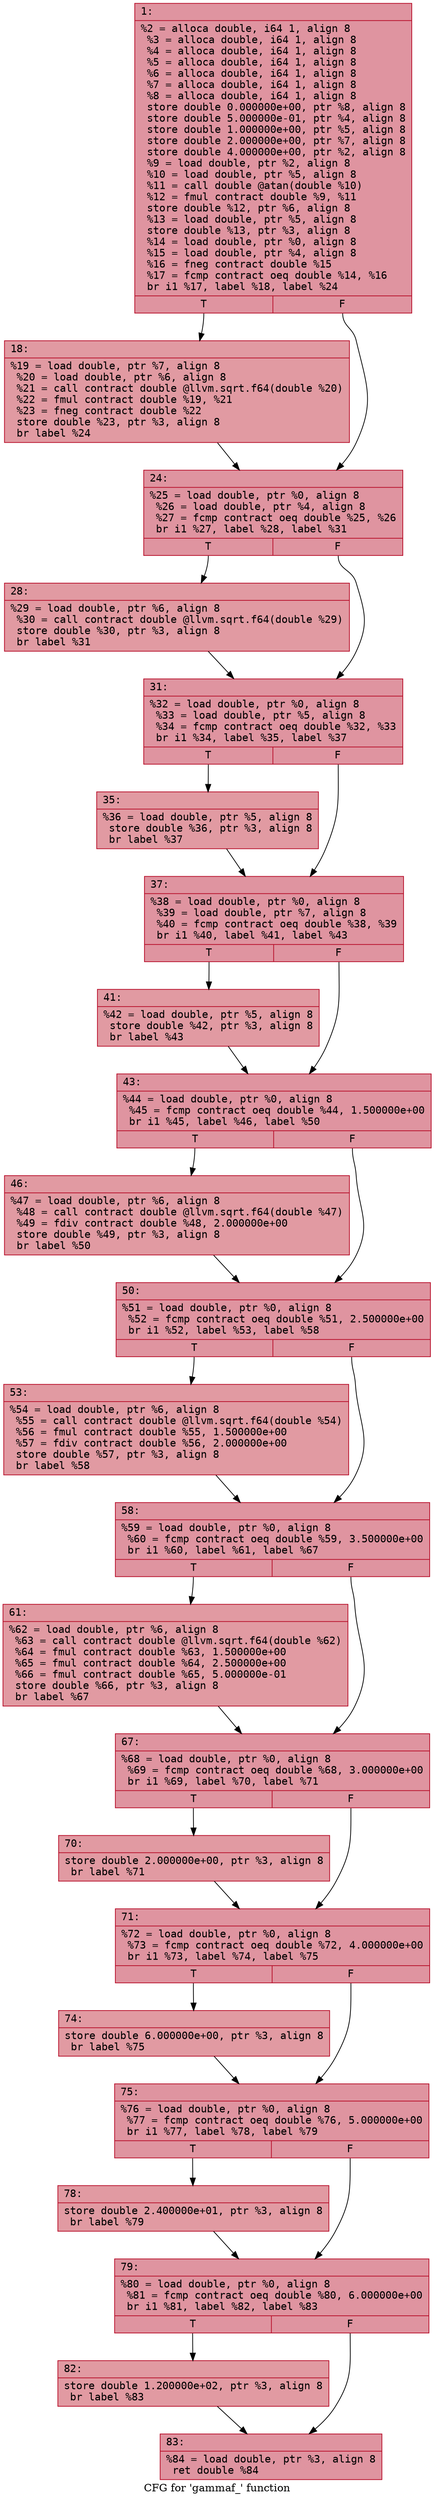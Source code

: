 digraph "CFG for 'gammaf_' function" {
	label="CFG for 'gammaf_' function";

	Node0x55ec17307870 [shape=record,color="#b70d28ff", style=filled, fillcolor="#b70d2870" fontname="Courier",label="{1:\l|  %2 = alloca double, i64 1, align 8\l  %3 = alloca double, i64 1, align 8\l  %4 = alloca double, i64 1, align 8\l  %5 = alloca double, i64 1, align 8\l  %6 = alloca double, i64 1, align 8\l  %7 = alloca double, i64 1, align 8\l  %8 = alloca double, i64 1, align 8\l  store double 0.000000e+00, ptr %8, align 8\l  store double 5.000000e-01, ptr %4, align 8\l  store double 1.000000e+00, ptr %5, align 8\l  store double 2.000000e+00, ptr %7, align 8\l  store double 4.000000e+00, ptr %2, align 8\l  %9 = load double, ptr %2, align 8\l  %10 = load double, ptr %5, align 8\l  %11 = call double @atan(double %10)\l  %12 = fmul contract double %9, %11\l  store double %12, ptr %6, align 8\l  %13 = load double, ptr %5, align 8\l  store double %13, ptr %3, align 8\l  %14 = load double, ptr %0, align 8\l  %15 = load double, ptr %4, align 8\l  %16 = fneg contract double %15\l  %17 = fcmp contract oeq double %14, %16\l  br i1 %17, label %18, label %24\l|{<s0>T|<s1>F}}"];
	Node0x55ec17307870:s0 -> Node0x55ec1730ba70[tooltip="1 -> 18\nProbability 62.50%" ];
	Node0x55ec17307870:s1 -> Node0x55ec1730bac0[tooltip="1 -> 24\nProbability 37.50%" ];
	Node0x55ec1730ba70 [shape=record,color="#b70d28ff", style=filled, fillcolor="#bb1b2c70" fontname="Courier",label="{18:\l|  %19 = load double, ptr %7, align 8\l  %20 = load double, ptr %6, align 8\l  %21 = call contract double @llvm.sqrt.f64(double %20)\l  %22 = fmul contract double %19, %21\l  %23 = fneg contract double %22\l  store double %23, ptr %3, align 8\l  br label %24\l}"];
	Node0x55ec1730ba70 -> Node0x55ec1730bac0[tooltip="18 -> 24\nProbability 100.00%" ];
	Node0x55ec1730bac0 [shape=record,color="#b70d28ff", style=filled, fillcolor="#b70d2870" fontname="Courier",label="{24:\l|  %25 = load double, ptr %0, align 8\l  %26 = load double, ptr %4, align 8\l  %27 = fcmp contract oeq double %25, %26\l  br i1 %27, label %28, label %31\l|{<s0>T|<s1>F}}"];
	Node0x55ec1730bac0:s0 -> Node0x55ec1730c1d0[tooltip="24 -> 28\nProbability 62.50%" ];
	Node0x55ec1730bac0:s1 -> Node0x55ec1730c220[tooltip="24 -> 31\nProbability 37.50%" ];
	Node0x55ec1730c1d0 [shape=record,color="#b70d28ff", style=filled, fillcolor="#bb1b2c70" fontname="Courier",label="{28:\l|  %29 = load double, ptr %6, align 8\l  %30 = call contract double @llvm.sqrt.f64(double %29)\l  store double %30, ptr %3, align 8\l  br label %31\l}"];
	Node0x55ec1730c1d0 -> Node0x55ec1730c220[tooltip="28 -> 31\nProbability 100.00%" ];
	Node0x55ec1730c220 [shape=record,color="#b70d28ff", style=filled, fillcolor="#b70d2870" fontname="Courier",label="{31:\l|  %32 = load double, ptr %0, align 8\l  %33 = load double, ptr %5, align 8\l  %34 = fcmp contract oeq double %32, %33\l  br i1 %34, label %35, label %37\l|{<s0>T|<s1>F}}"];
	Node0x55ec1730c220:s0 -> Node0x55ec1730c730[tooltip="31 -> 35\nProbability 62.50%" ];
	Node0x55ec1730c220:s1 -> Node0x55ec1730c780[tooltip="31 -> 37\nProbability 37.50%" ];
	Node0x55ec1730c730 [shape=record,color="#b70d28ff", style=filled, fillcolor="#bb1b2c70" fontname="Courier",label="{35:\l|  %36 = load double, ptr %5, align 8\l  store double %36, ptr %3, align 8\l  br label %37\l}"];
	Node0x55ec1730c730 -> Node0x55ec1730c780[tooltip="35 -> 37\nProbability 100.00%" ];
	Node0x55ec1730c780 [shape=record,color="#b70d28ff", style=filled, fillcolor="#b70d2870" fontname="Courier",label="{37:\l|  %38 = load double, ptr %0, align 8\l  %39 = load double, ptr %7, align 8\l  %40 = fcmp contract oeq double %38, %39\l  br i1 %40, label %41, label %43\l|{<s0>T|<s1>F}}"];
	Node0x55ec1730c780:s0 -> Node0x55ec1730cba0[tooltip="37 -> 41\nProbability 62.50%" ];
	Node0x55ec1730c780:s1 -> Node0x55ec1730cbf0[tooltip="37 -> 43\nProbability 37.50%" ];
	Node0x55ec1730cba0 [shape=record,color="#b70d28ff", style=filled, fillcolor="#bb1b2c70" fontname="Courier",label="{41:\l|  %42 = load double, ptr %5, align 8\l  store double %42, ptr %3, align 8\l  br label %43\l}"];
	Node0x55ec1730cba0 -> Node0x55ec1730cbf0[tooltip="41 -> 43\nProbability 100.00%" ];
	Node0x55ec1730cbf0 [shape=record,color="#b70d28ff", style=filled, fillcolor="#b70d2870" fontname="Courier",label="{43:\l|  %44 = load double, ptr %0, align 8\l  %45 = fcmp contract oeq double %44, 1.500000e+00\l  br i1 %45, label %46, label %50\l|{<s0>T|<s1>F}}"];
	Node0x55ec1730cbf0:s0 -> Node0x55ec1730cf90[tooltip="43 -> 46\nProbability 62.50%" ];
	Node0x55ec1730cbf0:s1 -> Node0x55ec1730cfe0[tooltip="43 -> 50\nProbability 37.50%" ];
	Node0x55ec1730cf90 [shape=record,color="#b70d28ff", style=filled, fillcolor="#bb1b2c70" fontname="Courier",label="{46:\l|  %47 = load double, ptr %6, align 8\l  %48 = call contract double @llvm.sqrt.f64(double %47)\l  %49 = fdiv contract double %48, 2.000000e+00\l  store double %49, ptr %3, align 8\l  br label %50\l}"];
	Node0x55ec1730cf90 -> Node0x55ec1730cfe0[tooltip="46 -> 50\nProbability 100.00%" ];
	Node0x55ec1730cfe0 [shape=record,color="#b70d28ff", style=filled, fillcolor="#b70d2870" fontname="Courier",label="{50:\l|  %51 = load double, ptr %0, align 8\l  %52 = fcmp contract oeq double %51, 2.500000e+00\l  br i1 %52, label %53, label %58\l|{<s0>T|<s1>F}}"];
	Node0x55ec1730cfe0:s0 -> Node0x55ec1730dd10[tooltip="50 -> 53\nProbability 62.50%" ];
	Node0x55ec1730cfe0:s1 -> Node0x55ec1730dd60[tooltip="50 -> 58\nProbability 37.50%" ];
	Node0x55ec1730dd10 [shape=record,color="#b70d28ff", style=filled, fillcolor="#bb1b2c70" fontname="Courier",label="{53:\l|  %54 = load double, ptr %6, align 8\l  %55 = call contract double @llvm.sqrt.f64(double %54)\l  %56 = fmul contract double %55, 1.500000e+00\l  %57 = fdiv contract double %56, 2.000000e+00\l  store double %57, ptr %3, align 8\l  br label %58\l}"];
	Node0x55ec1730dd10 -> Node0x55ec1730dd60[tooltip="53 -> 58\nProbability 100.00%" ];
	Node0x55ec1730dd60 [shape=record,color="#b70d28ff", style=filled, fillcolor="#b70d2870" fontname="Courier",label="{58:\l|  %59 = load double, ptr %0, align 8\l  %60 = fcmp contract oeq double %59, 3.500000e+00\l  br i1 %60, label %61, label %67\l|{<s0>T|<s1>F}}"];
	Node0x55ec1730dd60:s0 -> Node0x55ec1730e310[tooltip="58 -> 61\nProbability 62.50%" ];
	Node0x55ec1730dd60:s1 -> Node0x55ec1730e360[tooltip="58 -> 67\nProbability 37.50%" ];
	Node0x55ec1730e310 [shape=record,color="#b70d28ff", style=filled, fillcolor="#bb1b2c70" fontname="Courier",label="{61:\l|  %62 = load double, ptr %6, align 8\l  %63 = call contract double @llvm.sqrt.f64(double %62)\l  %64 = fmul contract double %63, 1.500000e+00\l  %65 = fmul contract double %64, 2.500000e+00\l  %66 = fmul contract double %65, 5.000000e-01\l  store double %66, ptr %3, align 8\l  br label %67\l}"];
	Node0x55ec1730e310 -> Node0x55ec1730e360[tooltip="61 -> 67\nProbability 100.00%" ];
	Node0x55ec1730e360 [shape=record,color="#b70d28ff", style=filled, fillcolor="#b70d2870" fontname="Courier",label="{67:\l|  %68 = load double, ptr %0, align 8\l  %69 = fcmp contract oeq double %68, 3.000000e+00\l  br i1 %69, label %70, label %71\l|{<s0>T|<s1>F}}"];
	Node0x55ec1730e360:s0 -> Node0x55ec1730e9e0[tooltip="67 -> 70\nProbability 62.50%" ];
	Node0x55ec1730e360:s1 -> Node0x55ec1730ea30[tooltip="67 -> 71\nProbability 37.50%" ];
	Node0x55ec1730e9e0 [shape=record,color="#b70d28ff", style=filled, fillcolor="#bb1b2c70" fontname="Courier",label="{70:\l|  store double 2.000000e+00, ptr %3, align 8\l  br label %71\l}"];
	Node0x55ec1730e9e0 -> Node0x55ec1730ea30[tooltip="70 -> 71\nProbability 100.00%" ];
	Node0x55ec1730ea30 [shape=record,color="#b70d28ff", style=filled, fillcolor="#b70d2870" fontname="Courier",label="{71:\l|  %72 = load double, ptr %0, align 8\l  %73 = fcmp contract oeq double %72, 4.000000e+00\l  br i1 %73, label %74, label %75\l|{<s0>T|<s1>F}}"];
	Node0x55ec1730ea30:s0 -> Node0x55ec1730ed50[tooltip="71 -> 74\nProbability 62.50%" ];
	Node0x55ec1730ea30:s1 -> Node0x55ec1730eda0[tooltip="71 -> 75\nProbability 37.50%" ];
	Node0x55ec1730ed50 [shape=record,color="#b70d28ff", style=filled, fillcolor="#bb1b2c70" fontname="Courier",label="{74:\l|  store double 6.000000e+00, ptr %3, align 8\l  br label %75\l}"];
	Node0x55ec1730ed50 -> Node0x55ec1730eda0[tooltip="74 -> 75\nProbability 100.00%" ];
	Node0x55ec1730eda0 [shape=record,color="#b70d28ff", style=filled, fillcolor="#b70d2870" fontname="Courier",label="{75:\l|  %76 = load double, ptr %0, align 8\l  %77 = fcmp contract oeq double %76, 5.000000e+00\l  br i1 %77, label %78, label %79\l|{<s0>T|<s1>F}}"];
	Node0x55ec1730eda0:s0 -> Node0x55ec1730f0c0[tooltip="75 -> 78\nProbability 62.50%" ];
	Node0x55ec1730eda0:s1 -> Node0x55ec1730f150[tooltip="75 -> 79\nProbability 37.50%" ];
	Node0x55ec1730f0c0 [shape=record,color="#b70d28ff", style=filled, fillcolor="#bb1b2c70" fontname="Courier",label="{78:\l|  store double 2.400000e+01, ptr %3, align 8\l  br label %79\l}"];
	Node0x55ec1730f0c0 -> Node0x55ec1730f150[tooltip="78 -> 79\nProbability 100.00%" ];
	Node0x55ec1730f150 [shape=record,color="#b70d28ff", style=filled, fillcolor="#b70d2870" fontname="Courier",label="{79:\l|  %80 = load double, ptr %0, align 8\l  %81 = fcmp contract oeq double %80, 6.000000e+00\l  br i1 %81, label %82, label %83\l|{<s0>T|<s1>F}}"];
	Node0x55ec1730f150:s0 -> Node0x55ec1730f4b0[tooltip="79 -> 82\nProbability 62.50%" ];
	Node0x55ec1730f150:s1 -> Node0x55ec1730f500[tooltip="79 -> 83\nProbability 37.50%" ];
	Node0x55ec1730f4b0 [shape=record,color="#b70d28ff", style=filled, fillcolor="#bb1b2c70" fontname="Courier",label="{82:\l|  store double 1.200000e+02, ptr %3, align 8\l  br label %83\l}"];
	Node0x55ec1730f4b0 -> Node0x55ec1730f500[tooltip="82 -> 83\nProbability 100.00%" ];
	Node0x55ec1730f500 [shape=record,color="#b70d28ff", style=filled, fillcolor="#b70d2870" fontname="Courier",label="{83:\l|  %84 = load double, ptr %3, align 8\l  ret double %84\l}"];
}
